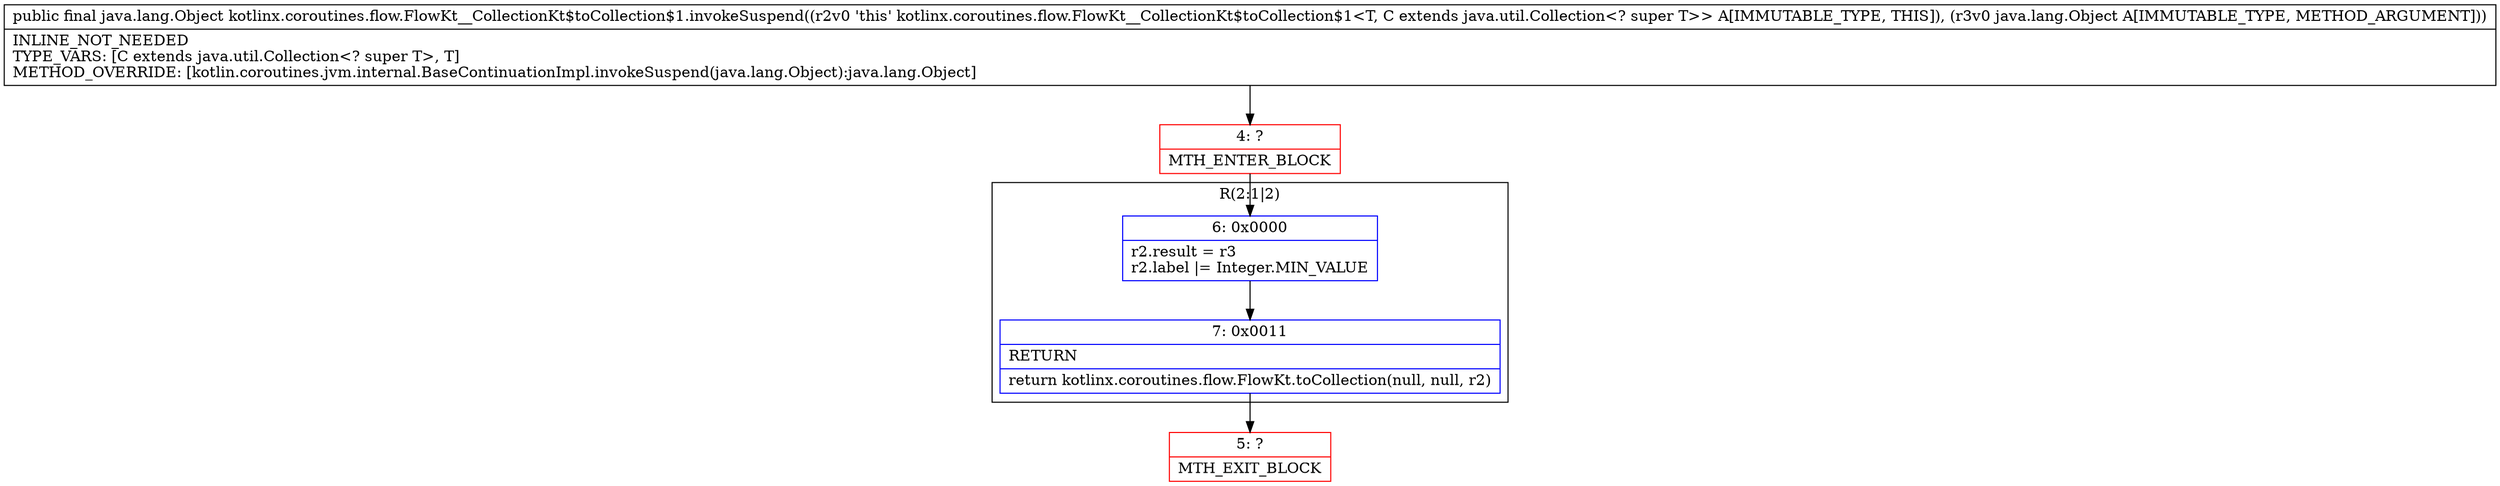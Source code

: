 digraph "CFG forkotlinx.coroutines.flow.FlowKt__CollectionKt$toCollection$1.invokeSuspend(Ljava\/lang\/Object;)Ljava\/lang\/Object;" {
subgraph cluster_Region_1321952303 {
label = "R(2:1|2)";
node [shape=record,color=blue];
Node_6 [shape=record,label="{6\:\ 0x0000|r2.result = r3\lr2.label \|= Integer.MIN_VALUE\l}"];
Node_7 [shape=record,label="{7\:\ 0x0011|RETURN\l|return kotlinx.coroutines.flow.FlowKt.toCollection(null, null, r2)\l}"];
}
Node_4 [shape=record,color=red,label="{4\:\ ?|MTH_ENTER_BLOCK\l}"];
Node_5 [shape=record,color=red,label="{5\:\ ?|MTH_EXIT_BLOCK\l}"];
MethodNode[shape=record,label="{public final java.lang.Object kotlinx.coroutines.flow.FlowKt__CollectionKt$toCollection$1.invokeSuspend((r2v0 'this' kotlinx.coroutines.flow.FlowKt__CollectionKt$toCollection$1\<T, C extends java.util.Collection\<? super T\>\> A[IMMUTABLE_TYPE, THIS]), (r3v0 java.lang.Object A[IMMUTABLE_TYPE, METHOD_ARGUMENT]))  | INLINE_NOT_NEEDED\lTYPE_VARS: [C extends java.util.Collection\<? super T\>, T]\lMETHOD_OVERRIDE: [kotlin.coroutines.jvm.internal.BaseContinuationImpl.invokeSuspend(java.lang.Object):java.lang.Object]\l}"];
MethodNode -> Node_4;Node_6 -> Node_7;
Node_7 -> Node_5;
Node_4 -> Node_6;
}

